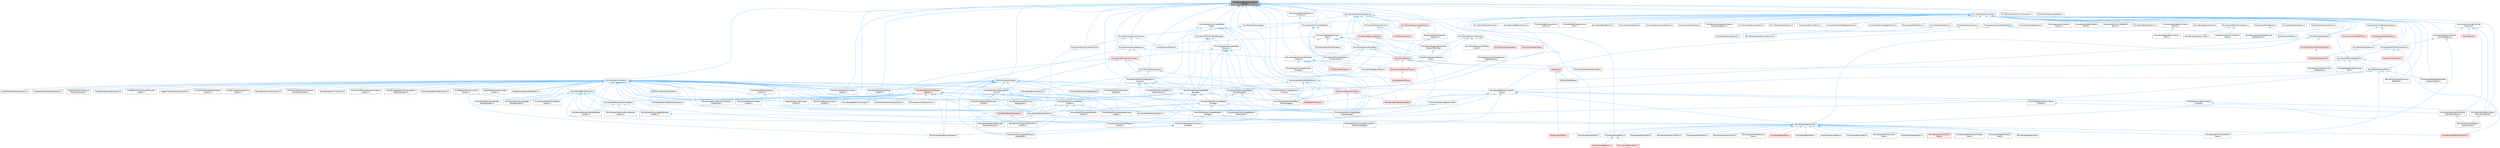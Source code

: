 digraph "MovieSceneSequenceInstanceHandle.h"
{
 // INTERACTIVE_SVG=YES
 // LATEX_PDF_SIZE
  bgcolor="transparent";
  edge [fontname=Helvetica,fontsize=10,labelfontname=Helvetica,labelfontsize=10];
  node [fontname=Helvetica,fontsize=10,shape=box,height=0.2,width=0.4];
  Node1 [id="Node000001",label="MovieSceneSequenceInstance\lHandle.h",height=0.2,width=0.4,color="gray40", fillcolor="grey60", style="filled", fontcolor="black",tooltip=" "];
  Node1 -> Node2 [id="edge1_Node000001_Node000002",dir="back",color="steelblue1",style="solid",tooltip=" "];
  Node2 [id="Node000002",label="BuiltInComponentTypes.h",height=0.2,width=0.4,color="grey40", fillcolor="white", style="filled",URL="$dc/d94/BuiltInComponentTypes_8h.html",tooltip=" "];
  Node2 -> Node3 [id="edge2_Node000002_Node000003",dir="back",color="steelblue1",style="solid",tooltip=" "];
  Node3 [id="Node000003",label="MovieSceneBlenderSystemHelper.h",height=0.2,width=0.4,color="grey40", fillcolor="white", style="filled",URL="$d5/d47/MovieSceneBlenderSystemHelper_8h.html",tooltip=" "];
  Node3 -> Node4 [id="edge3_Node000003_Node000004",dir="back",color="steelblue1",style="solid",tooltip=" "];
  Node4 [id="Node000004",label="MovieScenePiecewiseBoolBlender\lSystem.h",height=0.2,width=0.4,color="grey40", fillcolor="white", style="filled",URL="$d7/d27/MovieScenePiecewiseBoolBlenderSystem_8h.html",tooltip=" "];
  Node4 -> Node5 [id="edge4_Node000004_Node000005",dir="back",color="steelblue1",style="solid",tooltip=" "];
  Node5 [id="Node000005",label="MovieScenePropertyTrack.h",height=0.2,width=0.4,color="grey40", fillcolor="white", style="filled",URL="$da/d0c/MovieScenePropertyTrack_8h.html",tooltip=" "];
  Node5 -> Node6 [id="edge5_Node000005_Node000006",dir="back",color="steelblue1",style="solid",tooltip=" "];
  Node6 [id="Node000006",label="MovieScene3DTransformTrack.h",height=0.2,width=0.4,color="red", fillcolor="#FFF0F0", style="filled",URL="$d9/d06/MovieScene3DTransformTrack_8h.html",tooltip=" "];
  Node5 -> Node8 [id="edge6_Node000005_Node000008",dir="back",color="steelblue1",style="solid",tooltip=" "];
  Node8 [id="Node000008",label="MovieSceneActorReference\lTrack.h",height=0.2,width=0.4,color="grey40", fillcolor="white", style="filled",URL="$d9/d9b/MovieSceneActorReferenceTrack_8h.html",tooltip=" "];
  Node5 -> Node9 [id="edge7_Node000005_Node000009",dir="back",color="steelblue1",style="solid",tooltip=" "];
  Node9 [id="Node000009",label="MovieSceneBoolTrack.h",height=0.2,width=0.4,color="red", fillcolor="#FFF0F0", style="filled",URL="$d7/ddf/MovieSceneBoolTrack_8h.html",tooltip=" "];
  Node5 -> Node12 [id="edge8_Node000005_Node000012",dir="back",color="steelblue1",style="solid",tooltip=" "];
  Node12 [id="Node000012",label="MovieSceneByteTrack.h",height=0.2,width=0.4,color="grey40", fillcolor="white", style="filled",URL="$dc/d79/MovieSceneByteTrack_8h.html",tooltip=" "];
  Node5 -> Node13 [id="edge9_Node000005_Node000013",dir="back",color="steelblue1",style="solid",tooltip=" "];
  Node13 [id="Node000013",label="MovieSceneColorTrack.h",height=0.2,width=0.4,color="grey40", fillcolor="white", style="filled",URL="$d8/df9/MovieSceneColorTrack_8h.html",tooltip=" "];
  Node5 -> Node14 [id="edge10_Node000005_Node000014",dir="back",color="steelblue1",style="solid",tooltip=" "];
  Node14 [id="Node000014",label="MovieSceneDoubleTrack.h",height=0.2,width=0.4,color="grey40", fillcolor="white", style="filled",URL="$de/d31/MovieSceneDoubleTrack_8h.html",tooltip=" "];
  Node5 -> Node15 [id="edge11_Node000005_Node000015",dir="back",color="steelblue1",style="solid",tooltip=" "];
  Node15 [id="Node000015",label="MovieSceneEnumTrack.h",height=0.2,width=0.4,color="grey40", fillcolor="white", style="filled",URL="$d6/d95/MovieSceneEnumTrack_8h.html",tooltip=" "];
  Node5 -> Node16 [id="edge12_Node000005_Node000016",dir="back",color="steelblue1",style="solid",tooltip=" "];
  Node16 [id="Node000016",label="MovieSceneEulerTransform\lTrack.h",height=0.2,width=0.4,color="grey40", fillcolor="white", style="filled",URL="$d7/d3a/MovieSceneEulerTransformTrack_8h.html",tooltip=" "];
  Node5 -> Node17 [id="edge13_Node000005_Node000017",dir="back",color="steelblue1",style="solid",tooltip=" "];
  Node17 [id="Node000017",label="MovieSceneFloatTrack.h",height=0.2,width=0.4,color="grey40", fillcolor="white", style="filled",URL="$dc/d88/MovieSceneFloatTrack_8h.html",tooltip=" "];
  Node17 -> Node18 [id="edge14_Node000017_Node000018",dir="back",color="steelblue1",style="solid",tooltip=" "];
  Node18 [id="Node000018",label="MovieSceneFadeTrack.h",height=0.2,width=0.4,color="red", fillcolor="#FFF0F0", style="filled",URL="$d3/dd6/MovieSceneFadeTrack_8h.html",tooltip=" "];
  Node17 -> Node20 [id="edge15_Node000017_Node000020",dir="back",color="steelblue1",style="solid",tooltip=" "];
  Node20 [id="Node000020",label="MovieSceneSlomoTrack.h",height=0.2,width=0.4,color="red", fillcolor="#FFF0F0", style="filled",URL="$d3/d88/MovieSceneSlomoTrack_8h.html",tooltip=" "];
  Node5 -> Node21 [id="edge16_Node000005_Node000021",dir="back",color="steelblue1",style="solid",tooltip=" "];
  Node21 [id="Node000021",label="MovieSceneIntegerTrack.h",height=0.2,width=0.4,color="grey40", fillcolor="white", style="filled",URL="$d9/d1a/MovieSceneIntegerTrack_8h.html",tooltip=" "];
  Node5 -> Node22 [id="edge17_Node000005_Node000022",dir="back",color="steelblue1",style="solid",tooltip=" "];
  Node22 [id="Node000022",label="MovieSceneLevelVisibility\lTrack.h",height=0.2,width=0.4,color="red", fillcolor="#FFF0F0", style="filled",URL="$d8/dae/MovieSceneLevelVisibilityTrack_8h.html",tooltip=" "];
  Node5 -> Node23 [id="edge18_Node000005_Node000023",dir="back",color="steelblue1",style="solid",tooltip=" "];
  Node23 [id="Node000023",label="MovieSceneMediaPlayerProperty\lTrack.h",height=0.2,width=0.4,color="grey40", fillcolor="white", style="filled",URL="$d4/da1/MovieSceneMediaPlayerPropertyTrack_8h.html",tooltip=" "];
  Node5 -> Node24 [id="edge19_Node000005_Node000024",dir="back",color="steelblue1",style="solid",tooltip=" "];
  Node24 [id="Node000024",label="MovieSceneObjectProperty\lTrack.h",height=0.2,width=0.4,color="grey40", fillcolor="white", style="filled",URL="$dc/da9/MovieSceneObjectPropertyTrack_8h.html",tooltip=" "];
  Node5 -> Node25 [id="edge20_Node000005_Node000025",dir="back",color="steelblue1",style="solid",tooltip=" "];
  Node25 [id="Node000025",label="MovieScenePrimitiveMaterial\lTrack.h",height=0.2,width=0.4,color="grey40", fillcolor="white", style="filled",URL="$dc/dc4/MovieScenePrimitiveMaterialTrack_8h.html",tooltip=" "];
  Node5 -> Node26 [id="edge21_Node000005_Node000026",dir="back",color="steelblue1",style="solid",tooltip=" "];
  Node26 [id="Node000026",label="MovieSceneRotatorTrack.h",height=0.2,width=0.4,color="grey40", fillcolor="white", style="filled",URL="$d3/d8f/MovieSceneRotatorTrack_8h.html",tooltip=" "];
  Node5 -> Node27 [id="edge22_Node000005_Node000027",dir="back",color="steelblue1",style="solid",tooltip=" "];
  Node27 [id="Node000027",label="MovieSceneStringTrack.h",height=0.2,width=0.4,color="grey40", fillcolor="white", style="filled",URL="$dd/d54/MovieSceneStringTrack_8h.html",tooltip=" "];
  Node5 -> Node28 [id="edge23_Node000005_Node000028",dir="back",color="steelblue1",style="solid",tooltip=" "];
  Node28 [id="Node000028",label="MovieSceneTransformTrack.h",height=0.2,width=0.4,color="grey40", fillcolor="white", style="filled",URL="$df/d57/MovieSceneTransformTrack_8h.html",tooltip=" "];
  Node5 -> Node29 [id="edge24_Node000005_Node000029",dir="back",color="steelblue1",style="solid",tooltip=" "];
  Node29 [id="Node000029",label="MovieSceneVectorTrack.h",height=0.2,width=0.4,color="grey40", fillcolor="white", style="filled",URL="$d8/d5e/MovieSceneVectorTrack_8h.html",tooltip=" "];
  Node5 -> Node30 [id="edge25_Node000005_Node000030",dir="back",color="steelblue1",style="solid",tooltip=" "];
  Node30 [id="Node000030",label="MovieSceneVisibilityTrack.h",height=0.2,width=0.4,color="grey40", fillcolor="white", style="filled",URL="$dd/d5e/MovieSceneVisibilityTrack_8h.html",tooltip=" "];
  Node5 -> Node31 [id="edge26_Node000005_Node000031",dir="back",color="steelblue1",style="solid",tooltip=" "];
  Node31 [id="Node000031",label="PropertyTrackEditor.h",height=0.2,width=0.4,color="red", fillcolor="#FFF0F0", style="filled",URL="$da/d9a/PropertyTrackEditor_8h.html",tooltip=" "];
  Node3 -> Node32 [id="edge27_Node000003_Node000032",dir="back",color="steelblue1",style="solid",tooltip=" "];
  Node32 [id="Node000032",label="MovieScenePiecewiseByteBlender\lSystem.h",height=0.2,width=0.4,color="grey40", fillcolor="white", style="filled",URL="$d7/dde/MovieScenePiecewiseByteBlenderSystem_8h.html",tooltip=" "];
  Node3 -> Node33 [id="edge28_Node000003_Node000033",dir="back",color="steelblue1",style="solid",tooltip=" "];
  Node33 [id="Node000033",label="MovieScenePiecewiseEnumBlender\lSystem.h",height=0.2,width=0.4,color="grey40", fillcolor="white", style="filled",URL="$d4/dfe/MovieScenePiecewiseEnumBlenderSystem_8h.html",tooltip=" "];
  Node2 -> Node34 [id="edge29_Node000002_Node000034",dir="back",color="steelblue1",style="solid",tooltip=" "];
  Node34 [id="Node000034",label="MovieSceneCameraCutTrack\lInstance.h",height=0.2,width=0.4,color="grey40", fillcolor="white", style="filled",URL="$d3/d37/MovieSceneCameraCutTrackInstance_8h.html",tooltip=" "];
  Node2 -> Node35 [id="edge30_Node000002_Node000035",dir="back",color="steelblue1",style="solid",tooltip=" "];
  Node35 [id="Node000035",label="MovieSceneCustomPrimitive\lDataSystem.h",height=0.2,width=0.4,color="grey40", fillcolor="white", style="filled",URL="$d1/da0/MovieSceneCustomPrimitiveDataSystem_8h.html",tooltip=" "];
  Node2 -> Node36 [id="edge31_Node000002_Node000036",dir="back",color="steelblue1",style="solid",tooltip=" "];
  Node36 [id="Node000036",label="MovieSceneEntityGrouping\lSystem.h",height=0.2,width=0.4,color="grey40", fillcolor="white", style="filled",URL="$d6/dce/MovieSceneEntityGroupingSystem_8h.html",tooltip=" "];
  Node36 -> Node37 [id="edge32_Node000036_Node000037",dir="back",color="steelblue1",style="solid",tooltip=" "];
  Node37 [id="Node000037",label="MovieSceneMaterialSystem.h",height=0.2,width=0.4,color="grey40", fillcolor="white", style="filled",URL="$d2/d2f/MovieSceneMaterialSystem_8h.html",tooltip=" "];
  Node37 -> Node38 [id="edge33_Node000037_Node000038",dir="back",color="steelblue1",style="solid",tooltip=" "];
  Node38 [id="Node000038",label="MovieSceneComponentMaterial\lSystem.h",height=0.2,width=0.4,color="grey40", fillcolor="white", style="filled",URL="$d7/d7c/MovieSceneComponentMaterialSystem_8h.html",tooltip=" "];
  Node37 -> Node39 [id="edge34_Node000037_Node000039",dir="back",color="steelblue1",style="solid",tooltip=" "];
  Node39 [id="Node000039",label="MovieSceneMaterialParameter\lCollectionSystem.h",height=0.2,width=0.4,color="grey40", fillcolor="white", style="filled",URL="$d4/d18/MovieSceneMaterialParameterCollectionSystem_8h.html",tooltip=" "];
  Node2 -> Node40 [id="edge35_Node000002_Node000040",dir="back",color="steelblue1",style="solid",tooltip=" "];
  Node40 [id="Node000040",label="MovieSceneEvaluationHook\lSystem.h",height=0.2,width=0.4,color="grey40", fillcolor="white", style="filled",URL="$d1/d8b/MovieSceneEvaluationHookSystem_8h.html",tooltip=" "];
  Node2 -> Node41 [id="edge36_Node000002_Node000041",dir="back",color="steelblue1",style="solid",tooltip=" "];
  Node41 [id="Node000041",label="MovieSceneInterrogatedProperty\lInstantiator.h",height=0.2,width=0.4,color="grey40", fillcolor="white", style="filled",URL="$df/d43/MovieSceneInterrogatedPropertyInstantiator_8h.html",tooltip=" "];
  Node2 -> Node39 [id="edge37_Node000002_Node000039",dir="back",color="steelblue1",style="solid",tooltip=" "];
  Node2 -> Node37 [id="edge38_Node000002_Node000037",dir="back",color="steelblue1",style="solid",tooltip=" "];
  Node2 -> Node42 [id="edge39_Node000002_Node000042",dir="back",color="steelblue1",style="solid",tooltip=" "];
  Node42 [id="Node000042",label="MovieSceneOverlappingEntity\lTracker.h",height=0.2,width=0.4,color="grey40", fillcolor="white", style="filled",URL="$db/d41/MovieSceneOverlappingEntityTracker_8h.html",tooltip=" "];
  Node42 -> Node43 [id="edge40_Node000042_Node000043",dir="back",color="steelblue1",style="solid",tooltip=" "];
  Node43 [id="Node000043",label="MovieSceneComponentAttachment\lSystem.h",height=0.2,width=0.4,color="grey40", fillcolor="white", style="filled",URL="$d9/db3/MovieSceneComponentAttachmentSystem_8h.html",tooltip=" "];
  Node42 -> Node44 [id="edge41_Node000042_Node000044",dir="back",color="steelblue1",style="solid",tooltip=" "];
  Node44 [id="Node000044",label="MovieSceneComponentMobility\lSystem.h",height=0.2,width=0.4,color="grey40", fillcolor="white", style="filled",URL="$d7/dca/MovieSceneComponentMobilitySystem_8h.html",tooltip=" "];
  Node42 -> Node45 [id="edge42_Node000042_Node000045",dir="back",color="steelblue1",style="solid",tooltip=" "];
  Node45 [id="Node000045",label="MovieSceneComponentTransform\lSystem.h",height=0.2,width=0.4,color="grey40", fillcolor="white", style="filled",URL="$d1/d3e/MovieSceneComponentTransformSystem_8h.html",tooltip=" "];
  Node42 -> Node35 [id="edge43_Node000042_Node000035",dir="back",color="steelblue1",style="solid",tooltip=" "];
  Node42 -> Node41 [id="edge44_Node000042_Node000041",dir="back",color="steelblue1",style="solid",tooltip=" "];
  Node42 -> Node46 [id="edge45_Node000042_Node000046",dir="back",color="steelblue1",style="solid",tooltip=" "];
  Node46 [id="Node000046",label="MovieSceneMaterialParameter\lSystem.h",height=0.2,width=0.4,color="grey40", fillcolor="white", style="filled",URL="$d9/d38/MovieSceneMaterialParameterSystem_8h.html",tooltip=" "];
  Node2 -> Node47 [id="edge46_Node000002_Node000047",dir="back",color="steelblue1",style="solid",tooltip=" "];
  Node47 [id="Node000047",label="MovieScenePreAnimatedObject\lStorage.h",height=0.2,width=0.4,color="grey40", fillcolor="white", style="filled",URL="$d1/dc5/MovieScenePreAnimatedObjectStorage_8h.html",tooltip=" "];
  Node47 -> Node44 [id="edge47_Node000047_Node000044",dir="back",color="steelblue1",style="solid",tooltip=" "];
  Node47 -> Node37 [id="edge48_Node000047_Node000037",dir="back",color="steelblue1",style="solid",tooltip=" "];
  Node47 -> Node48 [id="edge49_Node000047_Node000048",dir="back",color="steelblue1",style="solid",tooltip=" "];
  Node48 [id="Node000048",label="MovieScenePreAnimatedMaterial\lParameters.h",height=0.2,width=0.4,color="grey40", fillcolor="white", style="filled",URL="$d9/dac/MovieScenePreAnimatedMaterialParameters_8h.html",tooltip=" "];
  Node47 -> Node49 [id="edge50_Node000047_Node000049",dir="back",color="steelblue1",style="solid",tooltip=" "];
  Node49 [id="Node000049",label="MovieScenePreAnimatedObject\lTokenStorage.h",height=0.2,width=0.4,color="grey40", fillcolor="white", style="filled",URL="$dc/d07/MovieScenePreAnimatedObjectTokenStorage_8h.html",tooltip=" "];
  Node47 -> Node50 [id="edge51_Node000047_Node000050",dir="back",color="steelblue1",style="solid",tooltip=" "];
  Node50 [id="Node000050",label="MovieScenePreAnimatedProperty\lStorage.h",height=0.2,width=0.4,color="grey40", fillcolor="white", style="filled",URL="$de/d55/MovieScenePreAnimatedPropertyStorage_8h.html",tooltip=" "];
  Node50 -> Node51 [id="edge52_Node000050_Node000051",dir="back",color="steelblue1",style="solid",tooltip=" "];
  Node51 [id="Node000051",label="MovieScenePreAnimatedComponent\lTransformStorage.h",height=0.2,width=0.4,color="grey40", fillcolor="white", style="filled",URL="$d9/d84/MovieScenePreAnimatedComponentTransformStorage_8h.html",tooltip=" "];
  Node50 -> Node52 [id="edge53_Node000050_Node000052",dir="back",color="steelblue1",style="solid",tooltip=" "];
  Node52 [id="Node000052",label="MovieScenePropertyComponent\lHandler.h",height=0.2,width=0.4,color="grey40", fillcolor="white", style="filled",URL="$d1/d1c/MovieScenePropertyComponentHandler_8h.html",tooltip=" "];
  Node52 -> Node41 [id="edge54_Node000052_Node000041",dir="back",color="steelblue1",style="solid",tooltip=" "];
  Node52 -> Node53 [id="edge55_Node000052_Node000053",dir="back",color="steelblue1",style="solid",tooltip=" "];
  Node53 [id="Node000053",label="MovieScenePropertyInstantiator.h",height=0.2,width=0.4,color="grey40", fillcolor="white", style="filled",URL="$d2/ddc/MovieScenePropertyInstantiator_8h.html",tooltip=" "];
  Node2 -> Node50 [id="edge56_Node000002_Node000050",dir="back",color="steelblue1",style="solid",tooltip=" "];
  Node2 -> Node54 [id="edge57_Node000002_Node000054",dir="back",color="steelblue1",style="solid",tooltip=" "];
  Node54 [id="Node000054",label="MovieScenePreAnimatedState\lStorage.h",height=0.2,width=0.4,color="grey40", fillcolor="white", style="filled",URL="$db/d56/MovieScenePreAnimatedStateStorage_8h.html",tooltip=" "];
  Node54 -> Node38 [id="edge58_Node000054_Node000038",dir="back",color="steelblue1",style="solid",tooltip=" "];
  Node54 -> Node35 [id="edge59_Node000054_Node000035",dir="back",color="steelblue1",style="solid",tooltip=" "];
  Node54 -> Node39 [id="edge60_Node000054_Node000039",dir="back",color="steelblue1",style="solid",tooltip=" "];
  Node54 -> Node46 [id="edge61_Node000054_Node000046",dir="back",color="steelblue1",style="solid",tooltip=" "];
  Node54 -> Node48 [id="edge62_Node000054_Node000048",dir="back",color="steelblue1",style="solid",tooltip=" "];
  Node54 -> Node47 [id="edge63_Node000054_Node000047",dir="back",color="steelblue1",style="solid",tooltip=" "];
  Node54 -> Node55 [id="edge64_Node000054_Node000055",dir="back",color="steelblue1",style="solid",tooltip=" "];
  Node55 [id="Node000055",label="MovieScenePreAnimatedRoot\lTokenStorage.h",height=0.2,width=0.4,color="grey40", fillcolor="white", style="filled",URL="$d1/db6/MovieScenePreAnimatedRootTokenStorage_8h.html",tooltip=" "];
  Node54 -> Node56 [id="edge65_Node000054_Node000056",dir="back",color="steelblue1",style="solid",tooltip=" "];
  Node56 [id="Node000056",label="MovieScenePreAnimatedState\lSystem.h",height=0.2,width=0.4,color="grey40", fillcolor="white", style="filled",URL="$df/d2d/MovieScenePreAnimatedStateSystem_8h.html",tooltip=" "];
  Node56 -> Node43 [id="edge66_Node000056_Node000043",dir="back",color="steelblue1",style="solid",tooltip=" "];
  Node56 -> Node44 [id="edge67_Node000056_Node000044",dir="back",color="steelblue1",style="solid",tooltip=" "];
  Node56 -> Node45 [id="edge68_Node000056_Node000045",dir="back",color="steelblue1",style="solid",tooltip=" "];
  Node56 -> Node37 [id="edge69_Node000056_Node000037",dir="back",color="steelblue1",style="solid",tooltip=" "];
  Node56 -> Node57 [id="edge70_Node000056_Node000057",dir="back",color="steelblue1",style="solid",tooltip=" "];
  Node57 [id="Node000057",label="MovieScenePropertySystem.h",height=0.2,width=0.4,color="red", fillcolor="#FFF0F0", style="filled",URL="$dd/d75/MovieScenePropertySystem_8h.html",tooltip=" "];
  Node57 -> Node45 [id="edge71_Node000057_Node000045",dir="back",color="steelblue1",style="solid",tooltip=" "];
  Node54 -> Node52 [id="edge72_Node000054_Node000052",dir="back",color="steelblue1",style="solid",tooltip=" "];
  Node2 -> Node53 [id="edge73_Node000002_Node000053",dir="back",color="steelblue1",style="solid",tooltip=" "];
  Node2 -> Node5 [id="edge74_Node000002_Node000005",dir="back",color="steelblue1",style="solid",tooltip=" "];
  Node2 -> Node71 [id="edge75_Node000002_Node000071",dir="back",color="steelblue1",style="solid",tooltip=" "];
  Node71 [id="Node000071",label="MovieSceneTracksComponent\lTypes.h",height=0.2,width=0.4,color="grey40", fillcolor="white", style="filled",URL="$d5/d6a/MovieSceneTracksComponentTypes_8h.html",tooltip=" "];
  Node71 -> Node43 [id="edge76_Node000071_Node000043",dir="back",color="steelblue1",style="solid",tooltip=" "];
  Node71 -> Node45 [id="edge77_Node000071_Node000045",dir="back",color="steelblue1",style="solid",tooltip=" "];
  Node71 -> Node72 [id="edge78_Node000071_Node000072",dir="back",color="steelblue1",style="solid",tooltip=" "];
  Node72 [id="Node000072",label="MovieSceneDoublePerlinNoise\lChannel.h",height=0.2,width=0.4,color="grey40", fillcolor="white", style="filled",URL="$d9/d50/MovieSceneDoublePerlinNoiseChannel_8h.html",tooltip=" "];
  Node72 -> Node73 [id="edge79_Node000072_Node000073",dir="back",color="steelblue1",style="solid",tooltip=" "];
  Node73 [id="Node000073",label="MovieSceneDoublePerlinNoise\lChannelContainer.h",height=0.2,width=0.4,color="grey40", fillcolor="white", style="filled",URL="$de/dae/MovieSceneDoublePerlinNoiseChannelContainer_8h.html",tooltip=" "];
  Node73 -> Node74 [id="edge80_Node000073_Node000074",dir="back",color="steelblue1",style="solid",tooltip=" "];
  Node74 [id="Node000074",label="PerlinNoiseChannelDetails\lCustomization.h",height=0.2,width=0.4,color="grey40", fillcolor="white", style="filled",URL="$d6/df3/PerlinNoiseChannelDetailsCustomization_8h.html",tooltip=" "];
  Node71 -> Node75 [id="edge81_Node000071_Node000075",dir="back",color="steelblue1",style="solid",tooltip=" "];
  Node75 [id="Node000075",label="MovieSceneFloatPerlinNoise\lChannel.h",height=0.2,width=0.4,color="grey40", fillcolor="white", style="filled",URL="$d2/d9d/MovieSceneFloatPerlinNoiseChannel_8h.html",tooltip=" "];
  Node75 -> Node76 [id="edge82_Node000075_Node000076",dir="back",color="steelblue1",style="solid",tooltip=" "];
  Node76 [id="Node000076",label="MovieSceneFloatPerlinNoise\lChannelContainer.h",height=0.2,width=0.4,color="grey40", fillcolor="white", style="filled",URL="$d6/dcb/MovieSceneFloatPerlinNoiseChannelContainer_8h.html",tooltip=" "];
  Node76 -> Node74 [id="edge83_Node000076_Node000074",dir="back",color="steelblue1",style="solid",tooltip=" "];
  Node71 -> Node77 [id="edge84_Node000071_Node000077",dir="back",color="steelblue1",style="solid",tooltip=" "];
  Node77 [id="Node000077",label="MovieSceneInterrogationLinker.h",height=0.2,width=0.4,color="grey40", fillcolor="white", style="filled",URL="$d9/d6a/MovieSceneInterrogationLinker_8h.html",tooltip=" "];
  Node77 -> Node78 [id="edge85_Node000077_Node000078",dir="back",color="steelblue1",style="solid",tooltip=" "];
  Node78 [id="Node000078",label="MovieScenePredictionSystem.h",height=0.2,width=0.4,color="grey40", fillcolor="white", style="filled",URL="$dc/d7f/MovieScenePredictionSystem_8h.html",tooltip=" "];
  Node77 -> Node52 [id="edge86_Node000077_Node000052",dir="back",color="steelblue1",style="solid",tooltip=" "];
  Node71 -> Node37 [id="edge87_Node000071_Node000037",dir="back",color="steelblue1",style="solid",tooltip=" "];
  Node71 -> Node51 [id="edge88_Node000071_Node000051",dir="back",color="steelblue1",style="solid",tooltip=" "];
  Node71 -> Node5 [id="edge89_Node000071_Node000005",dir="back",color="steelblue1",style="solid",tooltip=" "];
  Node2 -> Node79 [id="edge90_Node000002_Node000079",dir="back",color="steelblue1",style="solid",tooltip=" "];
  Node79 [id="Node000079",label="WeightAndEasingEvaluator\lSystem.h",height=0.2,width=0.4,color="grey40", fillcolor="white", style="filled",URL="$d0/d06/WeightAndEasingEvaluatorSystem_8h.html",tooltip=" "];
  Node1 -> Node80 [id="edge91_Node000001_Node000080",dir="back",color="steelblue1",style="solid",tooltip=" "];
  Node80 [id="Node000080",label="IMovieSceneEntityProvider.h",height=0.2,width=0.4,color="grey40", fillcolor="white", style="filled",URL="$dc/de1/IMovieSceneEntityProvider_8h.html",tooltip=" "];
  Node80 -> Node81 [id="edge92_Node000080_Node000081",dir="back",color="steelblue1",style="solid",tooltip=" "];
  Node81 [id="Node000081",label="IMovieSceneEntityDecorator.h",height=0.2,width=0.4,color="grey40", fillcolor="white", style="filled",URL="$da/d36/IMovieSceneEntityDecorator_8h.html",tooltip=" "];
  Node80 -> Node82 [id="edge93_Node000080_Node000082",dir="back",color="steelblue1",style="solid",tooltip=" "];
  Node82 [id="Node000082",label="MovieScene3DAttachSection.h",height=0.2,width=0.4,color="grey40", fillcolor="white", style="filled",URL="$d4/db3/MovieScene3DAttachSection_8h.html",tooltip=" "];
  Node80 -> Node83 [id="edge94_Node000080_Node000083",dir="back",color="steelblue1",style="solid",tooltip=" "];
  Node83 [id="Node000083",label="MovieScene3DTransformSection.h",height=0.2,width=0.4,color="grey40", fillcolor="white", style="filled",URL="$de/dab/MovieScene3DTransformSection_8h.html",tooltip=" "];
  Node83 -> Node84 [id="edge95_Node000083_Node000084",dir="back",color="steelblue1",style="solid",tooltip=" "];
  Node84 [id="Node000084",label="ISequencerTrackEditor.h",height=0.2,width=0.4,color="red", fillcolor="#FFF0F0", style="filled",URL="$df/dca/ISequencerTrackEditor_8h.html",tooltip=" "];
  Node83 -> Node6 [id="edge96_Node000083_Node000006",dir="back",color="steelblue1",style="solid",tooltip=" "];
  Node83 -> Node112 [id="edge97_Node000083_Node000112",dir="back",color="steelblue1",style="solid",tooltip=" "];
  Node112 [id="Node000112",label="MovieSceneParameterSection.h",height=0.2,width=0.4,color="grey40", fillcolor="white", style="filled",URL="$de/d65/MovieSceneParameterSection_8h.html",tooltip=" "];
  Node112 -> Node113 [id="edge98_Node000112_Node000113",dir="back",color="steelblue1",style="solid",tooltip=" "];
  Node113 [id="Node000113",label="MovieSceneCustomPrimitive\lDataSection.h",height=0.2,width=0.4,color="grey40", fillcolor="white", style="filled",URL="$d2/d78/MovieSceneCustomPrimitiveDataSection_8h.html",tooltip=" "];
  Node112 -> Node114 [id="edge99_Node000112_Node000114",dir="back",color="steelblue1",style="solid",tooltip=" "];
  Node114 [id="Node000114",label="MovieSceneCustomPrimitive\lDataTrack.h",height=0.2,width=0.4,color="grey40", fillcolor="white", style="filled",URL="$db/d39/MovieSceneCustomPrimitiveDataTrack_8h.html",tooltip=" "];
  Node112 -> Node115 [id="edge100_Node000112_Node000115",dir="back",color="steelblue1",style="solid",tooltip=" "];
  Node115 [id="Node000115",label="MovieSceneMaterialTrack.h",height=0.2,width=0.4,color="grey40", fillcolor="white", style="filled",URL="$d8/d92/MovieSceneMaterialTrack_8h.html",tooltip=" "];
  Node115 -> Node38 [id="edge101_Node000115_Node000038",dir="back",color="steelblue1",style="solid",tooltip=" "];
  Node115 -> Node114 [id="edge102_Node000115_Node000114",dir="back",color="steelblue1",style="solid",tooltip=" "];
  Node115 -> Node116 [id="edge103_Node000115_Node000116",dir="back",color="steelblue1",style="solid",tooltip=" "];
  Node116 [id="Node000116",label="MovieSceneMaterialParameter\lCollectionTrack.h",height=0.2,width=0.4,color="grey40", fillcolor="white", style="filled",URL="$d7/dc8/MovieSceneMaterialParameterCollectionTrack_8h.html",tooltip=" "];
  Node115 -> Node25 [id="edge104_Node000115_Node000025",dir="back",color="steelblue1",style="solid",tooltip=" "];
  Node115 -> Node71 [id="edge105_Node000115_Node000071",dir="back",color="steelblue1",style="solid",tooltip=" "];
  Node112 -> Node117 [id="edge106_Node000112_Node000117",dir="back",color="steelblue1",style="solid",tooltip=" "];
  Node117 [id="Node000117",label="MovieSceneParameterTemplate.h",height=0.2,width=0.4,color="grey40", fillcolor="white", style="filled",URL="$d9/df3/MovieSceneParameterTemplate_8h.html",tooltip=" "];
  Node112 -> Node118 [id="edge107_Node000112_Node000118",dir="back",color="steelblue1",style="solid",tooltip=" "];
  Node118 [id="Node000118",label="MovieSceneParticleParameter\lTrack.h",height=0.2,width=0.4,color="grey40", fillcolor="white", style="filled",URL="$d2/d09/MovieSceneParticleParameterTrack_8h.html",tooltip=" "];
  Node80 -> Node119 [id="edge108_Node000080_Node000119",dir="back",color="steelblue1",style="solid",tooltip=" "];
  Node119 [id="Node000119",label="MovieSceneAudioSection.h",height=0.2,width=0.4,color="grey40", fillcolor="white", style="filled",URL="$da/d5f/MovieSceneAudioSection_8h.html",tooltip=" "];
  Node119 -> Node120 [id="edge109_Node000119_Node000120",dir="back",color="steelblue1",style="solid",tooltip=" "];
  Node120 [id="Node000120",label="MovieSceneTranslator.h",height=0.2,width=0.4,color="red", fillcolor="#FFF0F0", style="filled",URL="$d2/d49/MovieSceneTranslator_8h.html",tooltip=" "];
  Node80 -> Node127 [id="edge110_Node000080_Node000127",dir="back",color="steelblue1",style="solid",tooltip=" "];
  Node127 [id="Node000127",label="MovieSceneBindingLifetime\lSection.h",height=0.2,width=0.4,color="grey40", fillcolor="white", style="filled",URL="$da/d3d/MovieSceneBindingLifetimeSection_8h.html",tooltip=" "];
  Node80 -> Node128 [id="edge111_Node000080_Node000128",dir="back",color="steelblue1",style="solid",tooltip=" "];
  Node128 [id="Node000128",label="MovieSceneBindingLifetime\lTrack.h",height=0.2,width=0.4,color="grey40", fillcolor="white", style="filled",URL="$d8/d77/MovieSceneBindingLifetimeTrack_8h.html",tooltip=" "];
  Node80 -> Node129 [id="edge112_Node000080_Node000129",dir="back",color="steelblue1",style="solid",tooltip=" "];
  Node129 [id="Node000129",label="MovieSceneByteSection.h",height=0.2,width=0.4,color="grey40", fillcolor="white", style="filled",URL="$da/dd4/MovieSceneByteSection_8h.html",tooltip=" "];
  Node80 -> Node130 [id="edge113_Node000080_Node000130",dir="back",color="steelblue1",style="solid",tooltip=" "];
  Node130 [id="Node000130",label="MovieSceneCVarSection.h",height=0.2,width=0.4,color="grey40", fillcolor="white", style="filled",URL="$da/de6/MovieSceneCVarSection_8h.html",tooltip=" "];
  Node80 -> Node131 [id="edge114_Node000080_Node000131",dir="back",color="steelblue1",style="solid",tooltip=" "];
  Node131 [id="Node000131",label="MovieSceneCameraCutSection.h",height=0.2,width=0.4,color="grey40", fillcolor="white", style="filled",URL="$d8/d5f/MovieSceneCameraCutSection_8h.html",tooltip=" "];
  Node80 -> Node132 [id="edge115_Node000080_Node000132",dir="back",color="steelblue1",style="solid",tooltip=" "];
  Node132 [id="Node000132",label="MovieSceneCameraShakeSection.h",height=0.2,width=0.4,color="grey40", fillcolor="white", style="filled",URL="$df/d10/MovieSceneCameraShakeSection_8h.html",tooltip=" "];
  Node132 -> Node133 [id="edge116_Node000132_Node000133",dir="back",color="steelblue1",style="solid",tooltip=" "];
  Node133 [id="Node000133",label="MovieSceneCameraShakeSource\lShakeSection.h",height=0.2,width=0.4,color="grey40", fillcolor="white", style="filled",URL="$d1/d24/MovieSceneCameraShakeSourceShakeSection_8h.html",tooltip=" "];
  Node132 -> Node71 [id="edge117_Node000132_Node000071",dir="back",color="steelblue1",style="solid",tooltip=" "];
  Node80 -> Node133 [id="edge118_Node000080_Node000133",dir="back",color="steelblue1",style="solid",tooltip=" "];
  Node80 -> Node134 [id="edge119_Node000080_Node000134",dir="back",color="steelblue1",style="solid",tooltip=" "];
  Node134 [id="Node000134",label="MovieSceneCameraShakeSource\lTriggerSection.h",height=0.2,width=0.4,color="grey40", fillcolor="white", style="filled",URL="$d3/d5f/MovieSceneCameraShakeSourceTriggerSection_8h.html",tooltip=" "];
  Node134 -> Node135 [id="edge120_Node000134_Node000135",dir="back",color="steelblue1",style="solid",tooltip=" "];
  Node135 [id="Node000135",label="MovieSceneCameraShakeSystem.h",height=0.2,width=0.4,color="grey40", fillcolor="white", style="filled",URL="$d2/dcc/MovieSceneCameraShakeSystem_8h.html",tooltip=" "];
  Node80 -> Node136 [id="edge121_Node000080_Node000136",dir="back",color="steelblue1",style="solid",tooltip=" "];
  Node136 [id="Node000136",label="MovieSceneChannelOverride\lContainer.h",height=0.2,width=0.4,color="grey40", fillcolor="white", style="filled",URL="$d1/dd2/MovieSceneChannelOverrideContainer_8h.html",tooltip=" "];
  Node136 -> Node137 [id="edge122_Node000136_Node000137",dir="back",color="steelblue1",style="solid",tooltip=" "];
  Node137 [id="Node000137",label="ChannelModel.h",height=0.2,width=0.4,color="red", fillcolor="#FFF0F0", style="filled",URL="$de/d30/ChannelModel_8h.html",tooltip=" "];
  Node136 -> Node73 [id="edge123_Node000136_Node000073",dir="back",color="steelblue1",style="solid",tooltip=" "];
  Node136 -> Node76 [id="edge124_Node000136_Node000076",dir="back",color="steelblue1",style="solid",tooltip=" "];
  Node136 -> Node139 [id="edge125_Node000136_Node000139",dir="back",color="steelblue1",style="solid",tooltip=" "];
  Node139 [id="Node000139",label="MovieSceneSectionChannel\lOverrideRegistry.h",height=0.2,width=0.4,color="grey40", fillcolor="white", style="filled",URL="$d0/d33/MovieSceneSectionChannelOverrideRegistry_8h.html",tooltip=" "];
  Node139 -> Node83 [id="edge126_Node000139_Node000083",dir="back",color="steelblue1",style="solid",tooltip=" "];
  Node139 -> Node5 [id="edge127_Node000139_Node000005",dir="back",color="steelblue1",style="solid",tooltip=" "];
  Node80 -> Node140 [id="edge128_Node000080_Node000140",dir="back",color="steelblue1",style="solid",tooltip=" "];
  Node140 [id="Node000140",label="MovieSceneColorSection.h",height=0.2,width=0.4,color="grey40", fillcolor="white", style="filled",URL="$dd/dd4/MovieSceneColorSection_8h.html",tooltip=" "];
  Node80 -> Node141 [id="edge129_Node000080_Node000141",dir="back",color="steelblue1",style="solid",tooltip=" "];
  Node141 [id="Node000141",label="MovieSceneComponentMaterial\lParameterSection.h",height=0.2,width=0.4,color="grey40", fillcolor="white", style="filled",URL="$dd/d3d/MovieSceneComponentMaterialParameterSection_8h.html",tooltip=" "];
  Node80 -> Node114 [id="edge130_Node000080_Node000114",dir="back",color="steelblue1",style="solid",tooltip=" "];
  Node80 -> Node142 [id="edge131_Node000080_Node000142",dir="back",color="steelblue1",style="solid",tooltip=" "];
  Node142 [id="Node000142",label="MovieSceneDataLayerSection.h",height=0.2,width=0.4,color="grey40", fillcolor="white", style="filled",URL="$d9/d30/MovieSceneDataLayerSection_8h.html",tooltip=" "];
  Node80 -> Node143 [id="edge132_Node000080_Node000143",dir="back",color="steelblue1",style="solid",tooltip=" "];
  Node143 [id="Node000143",label="MovieSceneDoubleSection.h",height=0.2,width=0.4,color="grey40", fillcolor="white", style="filled",URL="$d3/df4/MovieSceneDoubleSection_8h.html",tooltip=" "];
  Node80 -> Node14 [id="edge133_Node000080_Node000014",dir="back",color="steelblue1",style="solid",tooltip=" "];
  Node80 -> Node144 [id="edge134_Node000080_Node000144",dir="back",color="steelblue1",style="solid",tooltip=" "];
  Node144 [id="Node000144",label="MovieSceneEntityLedger.h",height=0.2,width=0.4,color="grey40", fillcolor="white", style="filled",URL="$d6/d4e/MovieSceneEntityLedger_8h.html",tooltip=" "];
  Node144 -> Node145 [id="edge135_Node000144_Node000145",dir="back",color="steelblue1",style="solid",tooltip=" "];
  Node145 [id="Node000145",label="MovieSceneSequenceInstance.h",height=0.2,width=0.4,color="grey40", fillcolor="white", style="filled",URL="$d1/d07/MovieSceneSequenceInstance_8h.html",tooltip=" "];
  Node145 -> Node146 [id="edge136_Node000145_Node000146",dir="back",color="steelblue1",style="solid",tooltip=" "];
  Node146 [id="Node000146",label="LevelSequenceDirector.h",height=0.2,width=0.4,color="grey40", fillcolor="white", style="filled",URL="$d8/d00/LevelSequenceDirector_8h.html",tooltip=" "];
  Node145 -> Node147 [id="edge137_Node000145_Node000147",dir="back",color="steelblue1",style="solid",tooltip=" "];
  Node147 [id="Node000147",label="MovieSceneEntitySystemLinker.h",height=0.2,width=0.4,color="red", fillcolor="#FFF0F0", style="filled",URL="$d9/d16/MovieSceneEntitySystemLinker_8h.html",tooltip=" "];
  Node147 -> Node3 [id="edge138_Node000147_Node000003",dir="back",color="steelblue1",style="solid",tooltip=" "];
  Node147 -> Node42 [id="edge139_Node000147_Node000042",dir="back",color="steelblue1",style="solid",tooltip=" "];
  Node147 -> Node54 [id="edge140_Node000147_Node000054",dir="back",color="steelblue1",style="solid",tooltip=" "];
  Node147 -> Node149 [id="edge141_Node000147_Node000149",dir="back",color="steelblue1",style="solid",tooltip=" "];
  Node149 [id="Node000149",label="MovieSceneTrackInstance.h",height=0.2,width=0.4,color="grey40", fillcolor="white", style="filled",URL="$d4/d28/MovieSceneTrackInstance_8h.html",tooltip=" "];
  Node149 -> Node34 [id="edge142_Node000149_Node000034",dir="back",color="steelblue1",style="solid",tooltip=" "];
  Node149 -> Node150 [id="edge143_Node000149_Node000150",dir="back",color="steelblue1",style="solid",tooltip=" "];
  Node150 [id="Node000150",label="MovieScenePreAnimatedCapture\lSource.h",height=0.2,width=0.4,color="grey40", fillcolor="white", style="filled",URL="$d8/dd1/MovieScenePreAnimatedCaptureSource_8h.html",tooltip=" "];
  Node150 -> Node151 [id="edge144_Node000150_Node000151",dir="back",color="steelblue1",style="solid",tooltip=" "];
  Node151 [id="Node000151",label="BlendableTokenStack.h",height=0.2,width=0.4,color="red", fillcolor="#FFF0F0", style="filled",URL="$de/d3e/BlendableTokenStack_8h.html",tooltip=" "];
  Node149 -> Node167 [id="edge145_Node000149_Node000167",dir="back",color="steelblue1",style="solid",tooltip=" "];
  Node167 [id="Node000167",label="MovieScenePreAnimatedCapture\lSources.h",height=0.2,width=0.4,color="grey40", fillcolor="white", style="filled",URL="$de/d2c/MovieScenePreAnimatedCaptureSources_8h.html",tooltip=" "];
  Node167 -> Node150 [id="edge146_Node000167_Node000150",dir="back",color="steelblue1",style="solid",tooltip=" "];
  Node167 -> Node168 [id="edge147_Node000167_Node000168",dir="back",color="steelblue1",style="solid",tooltip=" "];
  Node168 [id="Node000168",label="MovieScenePreAnimatedEntity\lCaptureSource.h",height=0.2,width=0.4,color="grey40", fillcolor="white", style="filled",URL="$d8/de0/MovieScenePreAnimatedEntityCaptureSource_8h.html",tooltip=" "];
  Node167 -> Node47 [id="edge148_Node000167_Node000047",dir="back",color="steelblue1",style="solid",tooltip=" "];
  Node167 -> Node50 [id="edge149_Node000167_Node000050",dir="back",color="steelblue1",style="solid",tooltip=" "];
  Node167 -> Node54 [id="edge150_Node000167_Node000054",dir="back",color="steelblue1",style="solid",tooltip=" "];
  Node145 -> Node169 [id="edge151_Node000145_Node000169",dir="back",color="steelblue1",style="solid",tooltip=" "];
  Node169 [id="Node000169",label="MovieSceneEntitySystemRunner.h",height=0.2,width=0.4,color="grey40", fillcolor="white", style="filled",URL="$d3/db8/MovieSceneEntitySystemRunner_8h.html",tooltip=" "];
  Node169 -> Node37 [id="edge152_Node000169_Node000037",dir="back",color="steelblue1",style="solid",tooltip=" "];
  Node145 -> Node170 [id="edge153_Node000145_Node000170",dir="back",color="steelblue1",style="solid",tooltip=" "];
  Node170 [id="Node000170",label="MovieSceneInstanceRegistry.h",height=0.2,width=0.4,color="grey40", fillcolor="white", style="filled",URL="$d6/d54/MovieSceneInstanceRegistry_8h.html",tooltip=" "];
  Node170 -> Node171 [id="edge154_Node000170_Node000171",dir="back",color="steelblue1",style="solid",tooltip=" "];
  Node171 [id="Node000171",label="MovieSceneEntityInstantiator\lSystem.h",height=0.2,width=0.4,color="red", fillcolor="#FFF0F0", style="filled",URL="$d1/d77/MovieSceneEntityInstantiatorSystem_8h.html",tooltip=" "];
  Node171 -> Node172 [id="edge155_Node000171_Node000172",dir="back",color="steelblue1",style="solid",tooltip=" "];
  Node172 [id="Node000172",label="MovieSceneBoundObjectInstantiator.h",height=0.2,width=0.4,color="grey40", fillcolor="white", style="filled",URL="$d2/d08/MovieSceneBoundObjectInstantiator_8h.html",tooltip=" "];
  Node171 -> Node173 [id="edge156_Node000171_Node000173",dir="back",color="steelblue1",style="solid",tooltip=" "];
  Node173 [id="Node000173",label="MovieSceneBoundSceneComponent\lInstantiator.h",height=0.2,width=0.4,color="grey40", fillcolor="white", style="filled",URL="$d7/dae/MovieSceneBoundSceneComponentInstantiator_8h.html",tooltip=" "];
  Node171 -> Node43 [id="edge157_Node000171_Node000043",dir="back",color="steelblue1",style="solid",tooltip=" "];
  Node171 -> Node44 [id="edge158_Node000171_Node000044",dir="back",color="steelblue1",style="solid",tooltip=" "];
  Node171 -> Node45 [id="edge159_Node000171_Node000045",dir="back",color="steelblue1",style="solid",tooltip=" "];
  Node171 -> Node174 [id="edge160_Node000171_Node000174",dir="back",color="steelblue1",style="solid",tooltip=" "];
  Node174 [id="Node000174",label="MovieSceneHierarchicalBias\lSystem.h",height=0.2,width=0.4,color="grey40", fillcolor="white", style="filled",URL="$db/dbf/MovieSceneHierarchicalBiasSystem_8h.html",tooltip=" "];
  Node171 -> Node41 [id="edge161_Node000171_Node000041",dir="back",color="steelblue1",style="solid",tooltip=" "];
  Node171 -> Node46 [id="edge162_Node000171_Node000046",dir="back",color="steelblue1",style="solid",tooltip=" "];
  Node171 -> Node56 [id="edge163_Node000171_Node000056",dir="back",color="steelblue1",style="solid",tooltip=" "];
  Node171 -> Node53 [id="edge164_Node000171_Node000053",dir="back",color="steelblue1",style="solid",tooltip=" "];
  Node171 -> Node177 [id="edge165_Node000171_Node000177",dir="back",color="steelblue1",style="solid",tooltip=" "];
  Node177 [id="Node000177",label="MovieSceneRootInstantiator\lSystem.h",height=0.2,width=0.4,color="grey40", fillcolor="white", style="filled",URL="$dc/d52/MovieSceneRootInstantiatorSystem_8h.html",tooltip=" "];
  Node171 -> Node178 [id="edge166_Node000171_Node000178",dir="back",color="steelblue1",style="solid",tooltip=" "];
  Node178 [id="Node000178",label="MovieSceneStitchAnimSystem.h",height=0.2,width=0.4,color="grey40", fillcolor="white", style="filled",URL="$d1/d39/MovieSceneStitchAnimSystem_8h.html",tooltip=" "];
  Node171 -> Node179 [id="edge167_Node000171_Node000179",dir="back",color="steelblue1",style="solid",tooltip=" "];
  Node179 [id="Node000179",label="MovieSceneTrackInstanceSystem.h",height=0.2,width=0.4,color="grey40", fillcolor="white", style="filled",URL="$d4/db7/MovieSceneTrackInstanceSystem_8h.html",tooltip=" "];
  Node171 -> Node180 [id="edge168_Node000171_Node000180",dir="back",color="steelblue1",style="solid",tooltip=" "];
  Node180 [id="Node000180",label="MovieSceneVisibilitySystem.h",height=0.2,width=0.4,color="grey40", fillcolor="white", style="filled",URL="$d6/d1d/MovieSceneVisibilitySystem_8h.html",tooltip=" "];
  Node171 -> Node79 [id="edge169_Node000171_Node000079",dir="back",color="steelblue1",style="solid",tooltip=" "];
  Node170 -> Node147 [id="edge170_Node000170_Node000147",dir="back",color="steelblue1",style="solid",tooltip=" "];
  Node170 -> Node181 [id="edge171_Node000170_Node000181",dir="back",color="steelblue1",style="solid",tooltip=" "];
  Node181 [id="Node000181",label="MovieSceneEvaluationTemplate\lInstance.h",height=0.2,width=0.4,color="grey40", fillcolor="white", style="filled",URL="$dc/d63/MovieSceneEvaluationTemplateInstance_8h.html",tooltip=" "];
  Node181 -> Node182 [id="edge172_Node000181_Node000182",dir="back",color="steelblue1",style="solid",tooltip=" "];
  Node182 [id="Node000182",label="LevelSequencePlayer.h",height=0.2,width=0.4,color="red", fillcolor="#FFF0F0", style="filled",URL="$d0/d5e/LevelSequencePlayer_8h.html",tooltip=" "];
  Node181 -> Node185 [id="edge173_Node000181_Node000185",dir="back",color="steelblue1",style="solid",tooltip=" "];
  Node185 [id="Node000185",label="MovieSceneCompiledVolatility\lManager.h",height=0.2,width=0.4,color="grey40", fillcolor="white", style="filled",URL="$db/ddd/MovieSceneCompiledVolatilityManager_8h.html",tooltip=" "];
  Node181 -> Node158 [id="edge174_Node000181_Node000158",dir="back",color="steelblue1",style="solid",tooltip=" "];
  Node158 [id="Node000158",label="MovieSceneEvaluation.h",height=0.2,width=0.4,color="red", fillcolor="#FFF0F0", style="filled",URL="$dc/ded/MovieSceneEvaluation_8h.html",tooltip=" "];
  Node181 -> Node186 [id="edge175_Node000181_Node000186",dir="back",color="steelblue1",style="solid",tooltip=" "];
  Node186 [id="Node000186",label="MovieSceneLegacyPlayer.h",height=0.2,width=0.4,color="grey40", fillcolor="white", style="filled",URL="$d7/dfb/MovieSceneLegacyPlayer_8h.html",tooltip=" "];
  Node181 -> Node163 [id="edge176_Node000181_Node000163",dir="back",color="steelblue1",style="solid",tooltip=" "];
  Node163 [id="Node000163",label="MovieScenePropertyTemplate.h",height=0.2,width=0.4,color="red", fillcolor="#FFF0F0", style="filled",URL="$d9/d24/MovieScenePropertyTemplate_8h.html",tooltip=" "];
  Node181 -> Node187 [id="edge177_Node000181_Node000187",dir="back",color="steelblue1",style="solid",tooltip=" "];
  Node187 [id="Node000187",label="MovieSceneSequencePlayer.h",height=0.2,width=0.4,color="red", fillcolor="#FFF0F0", style="filled",URL="$d3/d08/MovieSceneSequencePlayer_8h.html",tooltip=" "];
  Node187 -> Node182 [id="edge178_Node000187_Node000182",dir="back",color="steelblue1",style="solid",tooltip=" "];
  Node170 -> Node149 [id="edge179_Node000170_Node000149",dir="back",color="steelblue1",style="solid",tooltip=" "];
  Node80 -> Node189 [id="edge180_Node000080_Node000189",dir="back",color="steelblue1",style="solid",tooltip=" "];
  Node189 [id="Node000189",label="MovieSceneEnumSection.h",height=0.2,width=0.4,color="grey40", fillcolor="white", style="filled",URL="$d7/d84/MovieSceneEnumSection_8h.html",tooltip=" "];
  Node80 -> Node190 [id="edge181_Node000080_Node000190",dir="back",color="steelblue1",style="solid",tooltip=" "];
  Node190 [id="Node000190",label="MovieSceneEventRepeaterSection.h",height=0.2,width=0.4,color="grey40", fillcolor="white", style="filled",URL="$da/dbf/MovieSceneEventRepeaterSection_8h.html",tooltip=" "];
  Node80 -> Node191 [id="edge182_Node000080_Node000191",dir="back",color="steelblue1",style="solid",tooltip=" "];
  Node191 [id="Node000191",label="MovieSceneEventTriggerSection.h",height=0.2,width=0.4,color="grey40", fillcolor="white", style="filled",URL="$df/d80/MovieSceneEventTriggerSection_8h.html",tooltip=" "];
  Node80 -> Node192 [id="edge183_Node000080_Node000192",dir="back",color="steelblue1",style="solid",tooltip=" "];
  Node192 [id="Node000192",label="MovieSceneFadeSection.h",height=0.2,width=0.4,color="grey40", fillcolor="white", style="filled",URL="$d8/db8/MovieSceneFadeSection_8h.html",tooltip=" "];
  Node80 -> Node76 [id="edge184_Node000080_Node000076",dir="back",color="steelblue1",style="solid",tooltip=" "];
  Node80 -> Node193 [id="edge185_Node000080_Node000193",dir="back",color="steelblue1",style="solid",tooltip=" "];
  Node193 [id="Node000193",label="MovieSceneFloatSection.h",height=0.2,width=0.4,color="grey40", fillcolor="white", style="filled",URL="$dc/d18/MovieSceneFloatSection_8h.html",tooltip=" "];
  Node193 -> Node194 [id="edge186_Node000193_Node000194",dir="back",color="steelblue1",style="solid",tooltip=" "];
  Node194 [id="Node000194",label="MovieSceneSlomoSection.h",height=0.2,width=0.4,color="grey40", fillcolor="white", style="filled",URL="$d1/de5/MovieSceneSlomoSection_8h.html",tooltip=" "];
  Node80 -> Node17 [id="edge187_Node000080_Node000017",dir="back",color="steelblue1",style="solid",tooltip=" "];
  Node80 -> Node195 [id="edge188_Node000080_Node000195",dir="back",color="steelblue1",style="solid",tooltip=" "];
  Node195 [id="Node000195",label="MovieSceneHookSection.h",height=0.2,width=0.4,color="grey40", fillcolor="white", style="filled",URL="$d5/d6a/MovieSceneHookSection_8h.html",tooltip=" "];
  Node195 -> Node196 [id="edge189_Node000195_Node000196",dir="back",color="steelblue1",style="solid",tooltip=" "];
  Node196 [id="Node000196",label="MovieSceneGameplayCueSections.h",height=0.2,width=0.4,color="grey40", fillcolor="white", style="filled",URL="$df/ded/MovieSceneGameplayCueSections_8h.html",tooltip=" "];
  Node80 -> Node197 [id="edge190_Node000080_Node000197",dir="back",color="steelblue1",style="solid",tooltip=" "];
  Node197 [id="Node000197",label="MovieSceneIntegerSection.h",height=0.2,width=0.4,color="grey40", fillcolor="white", style="filled",URL="$d6/d5f/MovieSceneIntegerSection_8h.html",tooltip=" "];
  Node80 -> Node198 [id="edge191_Node000080_Node000198",dir="back",color="steelblue1",style="solid",tooltip=" "];
  Node198 [id="Node000198",label="MovieSceneLevelVisibility\lSection.h",height=0.2,width=0.4,color="grey40", fillcolor="white", style="filled",URL="$df/db5/MovieSceneLevelVisibilitySection_8h.html",tooltip=" "];
  Node80 -> Node116 [id="edge192_Node000080_Node000116",dir="back",color="steelblue1",style="solid",tooltip=" "];
  Node80 -> Node115 [id="edge193_Node000080_Node000115",dir="back",color="steelblue1",style="solid",tooltip=" "];
  Node80 -> Node199 [id="edge194_Node000080_Node000199",dir="back",color="steelblue1",style="solid",tooltip=" "];
  Node199 [id="Node000199",label="MovieSceneObjectProperty\lSection.h",height=0.2,width=0.4,color="grey40", fillcolor="white", style="filled",URL="$d4/d31/MovieSceneObjectPropertySection_8h.html",tooltip=" "];
  Node80 -> Node112 [id="edge195_Node000080_Node000112",dir="back",color="steelblue1",style="solid",tooltip=" "];
  Node80 -> Node200 [id="edge196_Node000080_Node000200",dir="back",color="steelblue1",style="solid",tooltip=" "];
  Node200 [id="Node000200",label="MovieScenePrimitiveMaterial\lSection.h",height=0.2,width=0.4,color="grey40", fillcolor="white", style="filled",URL="$d1/d77/MovieScenePrimitiveMaterialSection_8h.html",tooltip=" "];
  Node80 -> Node5 [id="edge197_Node000080_Node000005",dir="back",color="steelblue1",style="solid",tooltip=" "];
  Node80 -> Node201 [id="edge198_Node000080_Node000201",dir="back",color="steelblue1",style="solid",tooltip=" "];
  Node201 [id="Node000201",label="MovieSceneRotatorSection.h",height=0.2,width=0.4,color="grey40", fillcolor="white", style="filled",URL="$d0/d8d/MovieSceneRotatorSection_8h.html",tooltip=" "];
  Node80 -> Node139 [id="edge199_Node000080_Node000139",dir="back",color="steelblue1",style="solid",tooltip=" "];
  Node80 -> Node202 [id="edge200_Node000080_Node000202",dir="back",color="steelblue1",style="solid",tooltip=" "];
  Node202 [id="Node000202",label="MovieSceneSkeletalAnimation\lSection.h",height=0.2,width=0.4,color="grey40", fillcolor="white", style="filled",URL="$de/d52/MovieSceneSkeletalAnimationSection_8h.html",tooltip=" "];
  Node202 -> Node203 [id="edge201_Node000202_Node000203",dir="back",color="steelblue1",style="solid",tooltip=" "];
  Node203 [id="Node000203",label="MovieSceneSkeletalAnimation\lTrack.h",height=0.2,width=0.4,color="grey40", fillcolor="white", style="filled",URL="$d1/dcb/MovieSceneSkeletalAnimationTrack_8h.html",tooltip=" "];
  Node80 -> Node194 [id="edge202_Node000080_Node000194",dir="back",color="steelblue1",style="solid",tooltip=" "];
  Node80 -> Node204 [id="edge203_Node000080_Node000204",dir="back",color="steelblue1",style="solid",tooltip=" "];
  Node204 [id="Node000204",label="MovieSceneSpawnSection.h",height=0.2,width=0.4,color="grey40", fillcolor="white", style="filled",URL="$df/d38/MovieSceneSpawnSection_8h.html",tooltip=" "];
  Node80 -> Node205 [id="edge204_Node000080_Node000205",dir="back",color="steelblue1",style="solid",tooltip=" "];
  Node205 [id="Node000205",label="MovieSceneStitchAnimSection.h",height=0.2,width=0.4,color="grey40", fillcolor="white", style="filled",URL="$de/d74/MovieSceneStitchAnimSection_8h.html",tooltip=" "];
  Node205 -> Node206 [id="edge205_Node000205_Node000206",dir="back",color="steelblue1",style="solid",tooltip=" "];
  Node206 [id="Node000206",label="MovieSceneStitchAnimTrack.h",height=0.2,width=0.4,color="grey40", fillcolor="white", style="filled",URL="$d3/d17/MovieSceneStitchAnimTrack_8h.html",tooltip=" "];
  Node205 -> Node207 [id="edge206_Node000205_Node000207",dir="back",color="steelblue1",style="solid",tooltip=" "];
  Node207 [id="Node000207",label="PoseSearchTracksComponent\lTypes.h",height=0.2,width=0.4,color="grey40", fillcolor="white", style="filled",URL="$d8/d7d/PoseSearchTracksComponentTypes_8h.html",tooltip=" "];
  Node80 -> Node208 [id="edge207_Node000080_Node000208",dir="back",color="steelblue1",style="solid",tooltip=" "];
  Node208 [id="Node000208",label="MovieSceneStringSection.h",height=0.2,width=0.4,color="grey40", fillcolor="white", style="filled",URL="$d4/d3d/MovieSceneStringSection_8h.html",tooltip=" "];
  Node208 -> Node209 [id="edge208_Node000208_Node000209",dir="back",color="steelblue1",style="solid",tooltip=" "];
  Node209 [id="Node000209",label="BuiltInChannelEditors.h",height=0.2,width=0.4,color="grey40", fillcolor="white", style="filled",URL="$df/daf/BuiltInChannelEditors_8h.html",tooltip=" "];
  Node80 -> Node210 [id="edge209_Node000080_Node000210",dir="back",color="steelblue1",style="solid",tooltip=" "];
  Node210 [id="Node000210",label="MovieSceneSubSection.h",height=0.2,width=0.4,color="grey40", fillcolor="white", style="filled",URL="$dd/d38/MovieSceneSubSection_8h.html",tooltip=" "];
  Node210 -> Node211 [id="edge210_Node000210_Node000211",dir="back",color="steelblue1",style="solid",tooltip=" "];
  Node211 [id="Node000211",label="MovieSceneCinematicShotSection.h",height=0.2,width=0.4,color="red", fillcolor="#FFF0F0", style="filled",URL="$d2/d14/MovieSceneCinematicShotSection_8h.html",tooltip=" "];
  Node211 -> Node120 [id="edge211_Node000211_Node000120",dir="back",color="steelblue1",style="solid",tooltip=" "];
  Node210 -> Node213 [id="edge212_Node000210_Node000213",dir="back",color="steelblue1",style="solid",tooltip=" "];
  Node213 [id="Node000213",label="SubTrackEditorBase.h",height=0.2,width=0.4,color="grey40", fillcolor="white", style="filled",URL="$db/d33/SubTrackEditorBase_8h.html",tooltip=" "];
  Node80 -> Node214 [id="edge213_Node000080_Node000214",dir="back",color="steelblue1",style="solid",tooltip=" "];
  Node214 [id="Node000214",label="MovieSceneTimeWarpDecoration.h",height=0.2,width=0.4,color="grey40", fillcolor="white", style="filled",URL="$d2/da7/MovieSceneTimeWarpDecoration_8h.html",tooltip=" "];
  Node214 -> Node215 [id="edge214_Node000214_Node000215",dir="back",color="steelblue1",style="solid",tooltip=" "];
  Node215 [id="Node000215",label="MovieSceneScalingAnchors.h",height=0.2,width=0.4,color="red", fillcolor="#FFF0F0", style="filled",URL="$df/d7b/MovieSceneScalingAnchors_8h.html",tooltip=" "];
  Node215 -> Node119 [id="edge215_Node000215_Node000119",dir="back",color="steelblue1",style="solid",tooltip=" "];
  Node214 -> Node217 [id="edge216_Node000214_Node000217",dir="back",color="steelblue1",style="solid",tooltip=" "];
  Node217 [id="Node000217",label="MovieSceneTimeWarpTrack.h",height=0.2,width=0.4,color="red", fillcolor="#FFF0F0", style="filled",URL="$d0/d27/MovieSceneTimeWarpTrack_8h.html",tooltip=" "];
  Node80 -> Node218 [id="edge217_Node000080_Node000218",dir="back",color="steelblue1",style="solid",tooltip=" "];
  Node218 [id="Node000218",label="MovieSceneVectorSection.h",height=0.2,width=0.4,color="grey40", fillcolor="white", style="filled",URL="$d6/d29/MovieSceneVectorSection_8h.html",tooltip=" "];
  Node80 -> Node219 [id="edge218_Node000080_Node000219",dir="back",color="steelblue1",style="solid",tooltip=" "];
  Node219 [id="Node000219",label="MovieSceneVisibilitySection.h",height=0.2,width=0.4,color="grey40", fillcolor="white", style="filled",URL="$d2/dfe/MovieSceneVisibilitySection_8h.html",tooltip=" "];
  Node1 -> Node220 [id="edge219_Node000001_Node000220",dir="back",color="steelblue1",style="solid",tooltip=" "];
  Node220 [id="Node000220",label="IMovieScenePlaybackCapability.h",height=0.2,width=0.4,color="grey40", fillcolor="white", style="filled",URL="$dd/d2c/IMovieScenePlaybackCapability_8h.html",tooltip=" "];
  Node220 -> Node221 [id="edge220_Node000220_Node000221",dir="back",color="steelblue1",style="solid",tooltip=" "];
  Node221 [id="Node000221",label="IMovieScenePlaybackClient.h",height=0.2,width=0.4,color="grey40", fillcolor="white", style="filled",URL="$d6/dfe/IMovieScenePlaybackClient_8h.html",tooltip=" "];
  Node221 -> Node222 [id="edge221_Node000221_Node000222",dir="back",color="steelblue1",style="solid",tooltip=" "];
  Node222 [id="Node000222",label="LevelSequenceActor.h",height=0.2,width=0.4,color="red", fillcolor="#FFF0F0", style="filled",URL="$dd/d4d/LevelSequenceActor_8h.html",tooltip=" "];
  Node221 -> Node187 [id="edge222_Node000221_Node000187",dir="back",color="steelblue1",style="solid",tooltip=" "];
  Node220 -> Node224 [id="edge223_Node000220_Node000224",dir="back",color="steelblue1",style="solid",tooltip=" "];
  Node224 [id="Node000224",label="IMovieScenePlayer.h",height=0.2,width=0.4,color="red", fillcolor="#FFF0F0", style="filled",URL="$d3/d25/IMovieScenePlayer_8h.html",tooltip=" "];
  Node224 -> Node151 [id="edge224_Node000224_Node000151",dir="back",color="steelblue1",style="solid",tooltip=" "];
  Node224 -> Node225 [id="edge225_Node000224_Node000225",dir="back",color="steelblue1",style="solid",tooltip=" "];
  Node225 [id="Node000225",label="ISequencer.h",height=0.2,width=0.4,color="red", fillcolor="#FFF0F0", style="filled",URL="$d7/d1d/ISequencer_8h.html",tooltip=" "];
  Node225 -> Node31 [id="edge226_Node000225_Node000031",dir="back",color="steelblue1",style="solid",tooltip=" "];
  Node225 -> Node213 [id="edge227_Node000225_Node000213",dir="back",color="steelblue1",style="solid",tooltip=" "];
  Node224 -> Node186 [id="edge228_Node000224_Node000186",dir="back",color="steelblue1",style="solid",tooltip=" "];
  Node224 -> Node117 [id="edge229_Node000224_Node000117",dir="back",color="steelblue1",style="solid",tooltip=" "];
  Node224 -> Node163 [id="edge230_Node000224_Node000163",dir="back",color="steelblue1",style="solid",tooltip=" "];
  Node224 -> Node187 [id="edge231_Node000224_Node000187",dir="back",color="steelblue1",style="solid",tooltip=" "];
  Node220 -> Node146 [id="edge232_Node000220_Node000146",dir="back",color="steelblue1",style="solid",tooltip=" "];
  Node220 -> Node253 [id="edge233_Node000220_Node000253",dir="back",color="steelblue1",style="solid",tooltip=" "];
  Node253 [id="Node000253",label="MovieSceneEvaluationState.h",height=0.2,width=0.4,color="grey40", fillcolor="white", style="filled",URL="$d4/d20/MovieSceneEvaluationState_8h.html",tooltip=" "];
  Node253 -> Node224 [id="edge234_Node000253_Node000224",dir="back",color="steelblue1",style="solid",tooltip=" "];
  Node253 -> Node254 [id="edge235_Node000253_Node000254",dir="back",color="steelblue1",style="solid",tooltip=" "];
  Node254 [id="Node000254",label="MovieSceneDirectorBlueprint\lConditionUtils.h",height=0.2,width=0.4,color="grey40", fillcolor="white", style="filled",URL="$d4/d8a/MovieSceneDirectorBlueprintConditionUtils_8h.html",tooltip=" "];
  Node253 -> Node255 [id="edge236_Node000253_Node000255",dir="back",color="steelblue1",style="solid",tooltip=" "];
  Node255 [id="Node000255",label="MovieSceneDynamicBinding\lUtils.h",height=0.2,width=0.4,color="grey40", fillcolor="white", style="filled",URL="$df/dce/MovieSceneDynamicBindingUtils_8h.html",tooltip=" "];
  Node253 -> Node158 [id="edge237_Node000253_Node000158",dir="back",color="steelblue1",style="solid",tooltip=" "];
  Node220 -> Node256 [id="edge238_Node000220_Node000256",dir="back",color="steelblue1",style="solid",tooltip=" "];
  Node256 [id="Node000256",label="MovieSceneEventSystems.h",height=0.2,width=0.4,color="grey40", fillcolor="white", style="filled",URL="$d5/d15/MovieSceneEventSystems_8h.html",tooltip=" "];
  Node220 -> Node257 [id="edge239_Node000220_Node000257",dir="back",color="steelblue1",style="solid",tooltip=" "];
  Node257 [id="Node000257",label="MovieScenePlaybackCapabilities.h",height=0.2,width=0.4,color="red", fillcolor="#FFF0F0", style="filled",URL="$d6/d27/MovieScenePlaybackCapabilities_8h.html",tooltip=" "];
  Node257 -> Node261 [id="edge240_Node000257_Node000261",dir="back",color="steelblue1",style="solid",tooltip=" "];
  Node261 [id="Node000261",label="MovieSceneSharedPlayback\lState.h",height=0.2,width=0.4,color="grey40", fillcolor="white", style="filled",URL="$d7/d15/MovieSceneSharedPlaybackState_8h.html",tooltip=" "];
  Node261 -> Node224 [id="edge241_Node000261_Node000224",dir="back",color="steelblue1",style="solid",tooltip=" "];
  Node261 -> Node254 [id="edge242_Node000261_Node000254",dir="back",color="steelblue1",style="solid",tooltip=" "];
  Node261 -> Node255 [id="edge243_Node000261_Node000255",dir="back",color="steelblue1",style="solid",tooltip=" "];
  Node261 -> Node253 [id="edge244_Node000261_Node000253",dir="back",color="steelblue1",style="solid",tooltip=" "];
  Node261 -> Node181 [id="edge245_Node000261_Node000181",dir="back",color="steelblue1",style="solid",tooltip=" "];
  Node261 -> Node170 [id="edge246_Node000261_Node000170",dir="back",color="steelblue1",style="solid",tooltip=" "];
  Node261 -> Node262 [id="edge247_Node000261_Node000262",dir="back",color="steelblue1",style="solid",tooltip=" "];
  Node262 [id="Node000262",label="MovieScenePlaybackManager.h",height=0.2,width=0.4,color="grey40", fillcolor="white", style="filled",URL="$d9/d81/MovieScenePlaybackManager_8h.html",tooltip=" "];
  Node257 -> Node263 [id="edge248_Node000257_Node000263",dir="back",color="steelblue1",style="solid",tooltip=" "];
  Node263 [id="Node000263",label="SequenceDirectorPlayback\lCapability.h",height=0.2,width=0.4,color="grey40", fillcolor="white", style="filled",URL="$d8/d0d/SequenceDirectorPlaybackCapability_8h.html",tooltip=" "];
  Node263 -> Node224 [id="edge249_Node000263_Node000224",dir="back",color="steelblue1",style="solid",tooltip=" "];
  Node220 -> Node265 [id="edge250_Node000220_Node000265",dir="back",color="steelblue1",style="solid",tooltip=" "];
  Node265 [id="Node000265",label="MovieSceneSpawnRegister.h",height=0.2,width=0.4,color="red", fillcolor="#FFF0F0", style="filled",URL="$d4/da4/MovieSceneSpawnRegister_8h.html",tooltip=" "];
  Node265 -> Node224 [id="edge251_Node000265_Node000224",dir="back",color="steelblue1",style="solid",tooltip=" "];
  Node265 -> Node270 [id="edge252_Node000265_Node000270",dir="back",color="steelblue1",style="solid",tooltip=" "];
  Node270 [id="Node000270",label="MovieSceneSpawnableDirector\lBlueprintBinding.h",height=0.2,width=0.4,color="grey40", fillcolor="white", style="filled",URL="$db/d4a/MovieSceneSpawnableDirectorBlueprintBinding_8h.html",tooltip=" "];
  Node270 -> Node255 [id="edge253_Node000270_Node000255",dir="back",color="steelblue1",style="solid",tooltip=" "];
  Node220 -> Node263 [id="edge254_Node000220_Node000263",dir="back",color="steelblue1",style="solid",tooltip=" "];
  Node1 -> Node271 [id="edge255_Node000001_Node000271",dir="back",color="steelblue1",style="solid",tooltip=" "];
  Node271 [id="Node000271",label="MovieSceneDirectorBlueprint\lCondition.h",height=0.2,width=0.4,color="grey40", fillcolor="white", style="filled",URL="$d7/d71/MovieSceneDirectorBlueprintCondition_8h.html",tooltip=" "];
  Node271 -> Node254 [id="edge256_Node000271_Node000254",dir="back",color="steelblue1",style="solid",tooltip=" "];
  Node1 -> Node272 [id="edge257_Node000001_Node000272",dir="back",color="steelblue1",style="solid",tooltip=" "];
  Node272 [id="Node000272",label="MovieSceneDynamicBinding.h",height=0.2,width=0.4,color="grey40", fillcolor="white", style="filled",URL="$de/d6a/MovieSceneDynamicBinding_8h.html",tooltip=" "];
  Node272 -> Node273 [id="edge258_Node000272_Node000273",dir="back",color="steelblue1",style="solid",tooltip=" "];
  Node273 [id="Node000273",label="MovieSceneDynamicBinding\lInvoker.h",height=0.2,width=0.4,color="grey40", fillcolor="white", style="filled",URL="$db/d4f/MovieSceneDynamicBindingInvoker_8h.html",tooltip=" "];
  Node272 -> Node255 [id="edge259_Node000272_Node000255",dir="back",color="steelblue1",style="solid",tooltip=" "];
  Node272 -> Node274 [id="edge260_Node000272_Node000274",dir="back",color="steelblue1",style="solid",tooltip=" "];
  Node274 [id="Node000274",label="MovieScenePossessable.h",height=0.2,width=0.4,color="red", fillcolor="#FFF0F0", style="filled",URL="$d1/d39/MovieScenePossessable_8h.html",tooltip=" "];
  Node272 -> Node278 [id="edge261_Node000272_Node000278",dir="back",color="steelblue1",style="solid",tooltip=" "];
  Node278 [id="Node000278",label="MovieSceneSpawnable.h",height=0.2,width=0.4,color="red", fillcolor="#FFF0F0", style="filled",URL="$dd/dca/MovieSceneSpawnable_8h.html",tooltip=" "];
  Node272 -> Node270 [id="edge262_Node000272_Node000270",dir="back",color="steelblue1",style="solid",tooltip=" "];
  Node1 -> Node283 [id="edge263_Node000001_Node000283",dir="back",color="steelblue1",style="solid",tooltip=" "];
  Node283 [id="Node000283",label="MovieSceneEntityFactoryTemplates.h",height=0.2,width=0.4,color="grey40", fillcolor="white", style="filled",URL="$de/df8/MovieSceneEntityFactoryTemplates_8h.html",tooltip=" "];
  Node1 -> Node144 [id="edge264_Node000001_Node000144",dir="back",color="steelblue1",style="solid",tooltip=" "];
  Node1 -> Node284 [id="edge265_Node000001_Node000284",dir="back",color="steelblue1",style="solid",tooltip=" "];
  Node284 [id="Node000284",label="MovieSceneEntitySystem.h",height=0.2,width=0.4,color="grey40", fillcolor="white", style="filled",URL="$dd/d4b/MovieSceneEntitySystem_8h.html",tooltip=" "];
  Node284 -> Node285 [id="edge266_Node000284_Node000285",dir="back",color="steelblue1",style="solid",tooltip=" "];
  Node285 [id="Node000285",label="BoolChannelEvaluatorSystem.h",height=0.2,width=0.4,color="grey40", fillcolor="white", style="filled",URL="$d2/dac/BoolChannelEvaluatorSystem_8h.html",tooltip=" "];
  Node284 -> Node286 [id="edge267_Node000284_Node000286",dir="back",color="steelblue1",style="solid",tooltip=" "];
  Node286 [id="Node000286",label="ByteChannelEvaluatorSystem.h",height=0.2,width=0.4,color="grey40", fillcolor="white", style="filled",URL="$d5/dd5/ByteChannelEvaluatorSystem_8h.html",tooltip=" "];
  Node284 -> Node287 [id="edge268_Node000284_Node000287",dir="back",color="steelblue1",style="solid",tooltip=" "];
  Node287 [id="Node000287",label="DoubleChannelEvaluatorSystem.h",height=0.2,width=0.4,color="grey40", fillcolor="white", style="filled",URL="$d8/d79/DoubleChannelEvaluatorSystem_8h.html",tooltip=" "];
  Node284 -> Node288 [id="edge269_Node000284_Node000288",dir="back",color="steelblue1",style="solid",tooltip=" "];
  Node288 [id="Node000288",label="DoublePerlinNoiseChannel\lEvaluatorSystem.h",height=0.2,width=0.4,color="grey40", fillcolor="white", style="filled",URL="$d8/d5f/DoublePerlinNoiseChannelEvaluatorSystem_8h.html",tooltip=" "];
  Node284 -> Node289 [id="edge270_Node000284_Node000289",dir="back",color="steelblue1",style="solid",tooltip=" "];
  Node289 [id="Node000289",label="FloatChannelEvaluatorSystem.h",height=0.2,width=0.4,color="grey40", fillcolor="white", style="filled",URL="$db/dba/FloatChannelEvaluatorSystem_8h.html",tooltip=" "];
  Node284 -> Node290 [id="edge271_Node000284_Node000290",dir="back",color="steelblue1",style="solid",tooltip=" "];
  Node290 [id="Node000290",label="FloatPerlinNoiseChannelEvaluator\lSystem.h",height=0.2,width=0.4,color="grey40", fillcolor="white", style="filled",URL="$d0/d11/FloatPerlinNoiseChannelEvaluatorSystem_8h.html",tooltip=" "];
  Node284 -> Node291 [id="edge272_Node000284_Node000291",dir="back",color="steelblue1",style="solid",tooltip=" "];
  Node291 [id="Node000291",label="IntegerChannelEvaluatorSystem.h",height=0.2,width=0.4,color="grey40", fillcolor="white", style="filled",URL="$da/d31/IntegerChannelEvaluatorSystem_8h.html",tooltip=" "];
  Node284 -> Node292 [id="edge273_Node000284_Node000292",dir="back",color="steelblue1",style="solid",tooltip=" "];
  Node292 [id="Node000292",label="MovieSceneBaseValueEvaluator\lSystem.h",height=0.2,width=0.4,color="grey40", fillcolor="white", style="filled",URL="$d6/dd9/MovieSceneBaseValueEvaluatorSystem_8h.html",tooltip=" "];
  Node284 -> Node293 [id="edge274_Node000284_Node000293",dir="back",color="steelblue1",style="solid",tooltip=" "];
  Node293 [id="Node000293",label="MovieSceneBindingLifetime\lSystem.h",height=0.2,width=0.4,color="grey40", fillcolor="white", style="filled",URL="$dd/d01/MovieSceneBindingLifetimeSystem_8h.html",tooltip=" "];
  Node284 -> Node294 [id="edge275_Node000284_Node000294",dir="back",color="steelblue1",style="solid",tooltip=" "];
  Node294 [id="Node000294",label="MovieSceneBlenderSystem.h",height=0.2,width=0.4,color="grey40", fillcolor="white", style="filled",URL="$d6/d7b/MovieSceneBlenderSystem_8h.html",tooltip=" "];
  Node294 -> Node3 [id="edge276_Node000294_Node000003",dir="back",color="steelblue1",style="solid",tooltip=" "];
  Node294 -> Node4 [id="edge277_Node000294_Node000004",dir="back",color="steelblue1",style="solid",tooltip=" "];
  Node294 -> Node32 [id="edge278_Node000294_Node000032",dir="back",color="steelblue1",style="solid",tooltip=" "];
  Node294 -> Node295 [id="edge279_Node000294_Node000295",dir="back",color="steelblue1",style="solid",tooltip=" "];
  Node295 [id="Node000295",label="MovieScenePiecewiseDouble\lBlenderSystem.h",height=0.2,width=0.4,color="grey40", fillcolor="white", style="filled",URL="$d7/d54/MovieScenePiecewiseDoubleBlenderSystem_8h.html",tooltip=" "];
  Node294 -> Node33 [id="edge280_Node000294_Node000033",dir="back",color="steelblue1",style="solid",tooltip=" "];
  Node294 -> Node296 [id="edge281_Node000294_Node000296",dir="back",color="steelblue1",style="solid",tooltip=" "];
  Node296 [id="Node000296",label="MovieScenePiecewiseInteger\lBlenderSystem.h",height=0.2,width=0.4,color="grey40", fillcolor="white", style="filled",URL="$dc/df8/MovieScenePiecewiseIntegerBlenderSystem_8h.html",tooltip=" "];
  Node294 -> Node52 [id="edge282_Node000294_Node000052",dir="back",color="steelblue1",style="solid",tooltip=" "];
  Node294 -> Node297 [id="edge283_Node000294_Node000297",dir="back",color="steelblue1",style="solid",tooltip=" "];
  Node297 [id="Node000297",label="MovieSceneQuaternionBlender\lSystem.h",height=0.2,width=0.4,color="grey40", fillcolor="white", style="filled",URL="$d8/d90/MovieSceneQuaternionBlenderSystem_8h.html",tooltip=" "];
  Node284 -> Node172 [id="edge284_Node000284_Node000172",dir="back",color="steelblue1",style="solid",tooltip=" "];
  Node284 -> Node173 [id="edge285_Node000284_Node000173",dir="back",color="steelblue1",style="solid",tooltip=" "];
  Node284 -> Node135 [id="edge286_Node000284_Node000135",dir="back",color="steelblue1",style="solid",tooltip=" "];
  Node284 -> Node38 [id="edge287_Node000284_Node000038",dir="back",color="steelblue1",style="solid",tooltip=" "];
  Node284 -> Node298 [id="edge288_Node000284_Node000298",dir="back",color="steelblue1",style="solid",tooltip=" "];
  Node298 [id="Node000298",label="MovieSceneConstraintSystem.h",height=0.2,width=0.4,color="grey40", fillcolor="white", style="filled",URL="$dc/d55/MovieSceneConstraintSystem_8h.html",tooltip=" "];
  Node284 -> Node35 [id="edge289_Node000284_Node000035",dir="back",color="steelblue1",style="solid",tooltip=" "];
  Node284 -> Node299 [id="edge290_Node000284_Node000299",dir="back",color="steelblue1",style="solid",tooltip=" "];
  Node299 [id="Node000299",label="MovieSceneDeferredComponent\lMovementSystem.h",height=0.2,width=0.4,color="grey40", fillcolor="white", style="filled",URL="$d6/d9d/MovieSceneDeferredComponentMovementSystem_8h.html",tooltip=" "];
  Node284 -> Node36 [id="edge291_Node000284_Node000036",dir="back",color="steelblue1",style="solid",tooltip=" "];
  Node284 -> Node171 [id="edge292_Node000284_Node000171",dir="back",color="steelblue1",style="solid",tooltip=" "];
  Node284 -> Node300 [id="edge293_Node000284_Node000300",dir="back",color="steelblue1",style="solid",tooltip=" "];
  Node300 [id="Node000300",label="MovieSceneEvalTimeSystem.h",height=0.2,width=0.4,color="grey40", fillcolor="white", style="filled",URL="$de/da7/MovieSceneEvalTimeSystem_8h.html",tooltip=" "];
  Node284 -> Node40 [id="edge294_Node000284_Node000040",dir="back",color="steelblue1",style="solid",tooltip=" "];
  Node284 -> Node256 [id="edge295_Node000284_Node000256",dir="back",color="steelblue1",style="solid",tooltip=" "];
  Node284 -> Node174 [id="edge296_Node000284_Node000174",dir="back",color="steelblue1",style="solid",tooltip=" "];
  Node284 -> Node39 [id="edge297_Node000284_Node000039",dir="back",color="steelblue1",style="solid",tooltip=" "];
  Node284 -> Node46 [id="edge298_Node000284_Node000046",dir="back",color="steelblue1",style="solid",tooltip=" "];
  Node284 -> Node37 [id="edge299_Node000284_Node000037",dir="back",color="steelblue1",style="solid",tooltip=" "];
  Node284 -> Node301 [id="edge300_Node000284_Node000301",dir="back",color="steelblue1",style="solid",tooltip=" "];
  Node301 [id="Node000301",label="MovieSceneMotionVectorSimulation\lSystem.h",height=0.2,width=0.4,color="grey40", fillcolor="white", style="filled",URL="$d8/d92/MovieSceneMotionVectorSimulationSystem_8h.html",tooltip=" "];
  Node284 -> Node42 [id="edge301_Node000284_Node000042",dir="back",color="steelblue1",style="solid",tooltip=" "];
  Node284 -> Node4 [id="edge302_Node000284_Node000004",dir="back",color="steelblue1",style="solid",tooltip=" "];
  Node284 -> Node32 [id="edge303_Node000284_Node000032",dir="back",color="steelblue1",style="solid",tooltip=" "];
  Node284 -> Node295 [id="edge304_Node000284_Node000295",dir="back",color="steelblue1",style="solid",tooltip=" "];
  Node284 -> Node33 [id="edge305_Node000284_Node000033",dir="back",color="steelblue1",style="solid",tooltip=" "];
  Node284 -> Node296 [id="edge306_Node000284_Node000296",dir="back",color="steelblue1",style="solid",tooltip=" "];
  Node284 -> Node56 [id="edge307_Node000284_Node000056",dir="back",color="steelblue1",style="solid",tooltip=" "];
  Node284 -> Node78 [id="edge308_Node000284_Node000078",dir="back",color="steelblue1",style="solid",tooltip=" "];
  Node284 -> Node53 [id="edge309_Node000284_Node000053",dir="back",color="steelblue1",style="solid",tooltip=" "];
  Node284 -> Node57 [id="edge310_Node000284_Node000057",dir="back",color="steelblue1",style="solid",tooltip=" "];
  Node284 -> Node297 [id="edge311_Node000284_Node000297",dir="back",color="steelblue1",style="solid",tooltip=" "];
  Node284 -> Node302 [id="edge312_Node000284_Node000302",dir="back",color="steelblue1",style="solid",tooltip=" "];
  Node302 [id="Node000302",label="MovieSceneQuaternionInterpolation\lRotationSystem.h",height=0.2,width=0.4,color="grey40", fillcolor="white", style="filled",URL="$db/d39/MovieSceneQuaternionInterpolationRotationSystem_8h.html",tooltip=" "];
  Node284 -> Node177 [id="edge313_Node000284_Node000177",dir="back",color="steelblue1",style="solid",tooltip=" "];
  Node284 -> Node303 [id="edge314_Node000284_Node000303",dir="back",color="steelblue1",style="solid",tooltip=" "];
  Node303 [id="Node000303",label="MovieSceneSkeletalAnimation\lSystem.h",height=0.2,width=0.4,color="grey40", fillcolor="white", style="filled",URL="$dd/dd6/MovieSceneSkeletalAnimationSystem_8h.html",tooltip=" "];
  Node284 -> Node304 [id="edge315_Node000284_Node000304",dir="back",color="steelblue1",style="solid",tooltip=" "];
  Node304 [id="Node000304",label="MovieSceneSpawnablesSystem.h",height=0.2,width=0.4,color="grey40", fillcolor="white", style="filled",URL="$d9/d6f/MovieSceneSpawnablesSystem_8h.html",tooltip=" "];
  Node284 -> Node178 [id="edge316_Node000284_Node000178",dir="back",color="steelblue1",style="solid",tooltip=" "];
  Node284 -> Node179 [id="edge317_Node000284_Node000179",dir="back",color="steelblue1",style="solid",tooltip=" "];
  Node284 -> Node305 [id="edge318_Node000284_Node000305",dir="back",color="steelblue1",style="solid",tooltip=" "];
  Node305 [id="Node000305",label="MovieSceneTransformOrigin\lSystem.h",height=0.2,width=0.4,color="grey40", fillcolor="white", style="filled",URL="$d6/daa/MovieSceneTransformOriginSystem_8h.html",tooltip=" "];
  Node284 -> Node180 [id="edge319_Node000284_Node000180",dir="back",color="steelblue1",style="solid",tooltip=" "];
  Node284 -> Node306 [id="edge320_Node000284_Node000306",dir="back",color="steelblue1",style="solid",tooltip=" "];
  Node306 [id="Node000306",label="ObjectPathChannelEvaluator\lSystem.h",height=0.2,width=0.4,color="grey40", fillcolor="white", style="filled",URL="$dd/d81/ObjectPathChannelEvaluatorSystem_8h.html",tooltip=" "];
  Node284 -> Node307 [id="edge321_Node000284_Node000307",dir="back",color="steelblue1",style="solid",tooltip=" "];
  Node307 [id="Node000307",label="StringChannelEvaluatorSystem.h",height=0.2,width=0.4,color="grey40", fillcolor="white", style="filled",URL="$da/d1a/StringChannelEvaluatorSystem_8h.html",tooltip=" "];
  Node284 -> Node79 [id="edge322_Node000284_Node000079",dir="back",color="steelblue1",style="solid",tooltip=" "];
  Node1 -> Node169 [id="edge323_Node000001_Node000169",dir="back",color="steelblue1",style="solid",tooltip=" "];
  Node1 -> Node40 [id="edge324_Node000001_Node000040",dir="back",color="steelblue1",style="solid",tooltip=" "];
  Node1 -> Node181 [id="edge325_Node000001_Node000181",dir="back",color="steelblue1",style="solid",tooltip=" "];
  Node1 -> Node170 [id="edge326_Node000001_Node000170",dir="back",color="steelblue1",style="solid",tooltip=" "];
  Node1 -> Node150 [id="edge327_Node000001_Node000150",dir="back",color="steelblue1",style="solid",tooltip=" "];
  Node1 -> Node167 [id="edge328_Node000001_Node000167",dir="back",color="steelblue1",style="solid",tooltip=" "];
  Node1 -> Node49 [id="edge329_Node000001_Node000049",dir="back",color="steelblue1",style="solid",tooltip=" "];
  Node1 -> Node55 [id="edge330_Node000001_Node000055",dir="back",color="steelblue1",style="solid",tooltip=" "];
  Node1 -> Node308 [id="edge331_Node000001_Node000308",dir="back",color="steelblue1",style="solid",tooltip=" "];
  Node308 [id="Node000308",label="MovieScenePreAnimatedState.h",height=0.2,width=0.4,color="grey40", fillcolor="white", style="filled",URL="$d7/d26/MovieScenePreAnimatedState_8h.html",tooltip=" "];
  Node308 -> Node224 [id="edge332_Node000308_Node000224",dir="back",color="steelblue1",style="solid",tooltip=" "];
  Node308 -> Node158 [id="edge333_Node000308_Node000158",dir="back",color="steelblue1",style="solid",tooltip=" "];
  Node308 -> Node261 [id="edge334_Node000308_Node000261",dir="back",color="steelblue1",style="solid",tooltip=" "];
  Node1 -> Node309 [id="edge335_Node000001_Node000309",dir="back",color="steelblue1",style="solid",tooltip=" "];
  Node309 [id="Node000309",label="MovieScenePreAnimatedState\lExtension.h",height=0.2,width=0.4,color="grey40", fillcolor="white", style="filled",URL="$dc/de7/MovieScenePreAnimatedStateExtension_8h.html",tooltip=" "];
  Node309 -> Node147 [id="edge336_Node000309_Node000147",dir="back",color="steelblue1",style="solid",tooltip=" "];
  Node309 -> Node310 [id="edge337_Node000309_Node000310",dir="back",color="steelblue1",style="solid",tooltip=" "];
  Node310 [id="Node000310",label="MovieScenePreAnimatedObject\lGroupManager.h",height=0.2,width=0.4,color="grey40", fillcolor="white", style="filled",URL="$dc/d17/MovieScenePreAnimatedObjectGroupManager_8h.html",tooltip=" "];
  Node310 -> Node47 [id="edge338_Node000310_Node000047",dir="back",color="steelblue1",style="solid",tooltip=" "];
  Node310 -> Node49 [id="edge339_Node000310_Node000049",dir="back",color="steelblue1",style="solid",tooltip=" "];
  Node309 -> Node49 [id="edge340_Node000309_Node000049",dir="back",color="steelblue1",style="solid",tooltip=" "];
  Node309 -> Node55 [id="edge341_Node000309_Node000055",dir="back",color="steelblue1",style="solid",tooltip=" "];
  Node309 -> Node54 [id="edge342_Node000309_Node000054",dir="back",color="steelblue1",style="solid",tooltip=" "];
  Node309 -> Node52 [id="edge343_Node000309_Node000052",dir="back",color="steelblue1",style="solid",tooltip=" "];
  Node1 -> Node311 [id="edge344_Node000001_Node000311",dir="back",color="steelblue1",style="solid",tooltip=" "];
  Node311 [id="Node000311",label="MovieScenePreAnimatedState\lTypes.h",height=0.2,width=0.4,color="grey40", fillcolor="white", style="filled",URL="$da/d48/MovieScenePreAnimatedStateTypes_8h.html",tooltip=" "];
  Node311 -> Node312 [id="edge345_Node000311_Node000312",dir="back",color="steelblue1",style="solid",tooltip=" "];
  Node312 [id="Node000312",label="IMovieScenePreAnimatedStorage.h",height=0.2,width=0.4,color="grey40", fillcolor="white", style="filled",URL="$db/d73/IMovieScenePreAnimatedStorage_8h.html",tooltip=" "];
  Node312 -> Node44 [id="edge346_Node000312_Node000044",dir="back",color="steelblue1",style="solid",tooltip=" "];
  Node312 -> Node47 [id="edge347_Node000312_Node000047",dir="back",color="steelblue1",style="solid",tooltip=" "];
  Node312 -> Node309 [id="edge348_Node000312_Node000309",dir="back",color="steelblue1",style="solid",tooltip=" "];
  Node312 -> Node54 [id="edge349_Node000312_Node000054",dir="back",color="steelblue1",style="solid",tooltip=" "];
  Node311 -> Node150 [id="edge350_Node000311_Node000150",dir="back",color="steelblue1",style="solid",tooltip=" "];
  Node311 -> Node167 [id="edge351_Node000311_Node000167",dir="back",color="steelblue1",style="solid",tooltip=" "];
  Node311 -> Node49 [id="edge352_Node000311_Node000049",dir="back",color="steelblue1",style="solid",tooltip=" "];
  Node311 -> Node55 [id="edge353_Node000311_Node000055",dir="back",color="steelblue1",style="solid",tooltip=" "];
  Node311 -> Node309 [id="edge354_Node000311_Node000309",dir="back",color="steelblue1",style="solid",tooltip=" "];
  Node311 -> Node54 [id="edge355_Node000311_Node000054",dir="back",color="steelblue1",style="solid",tooltip=" "];
  Node1 -> Node313 [id="edge356_Node000001_Node000313",dir="back",color="steelblue1",style="solid",tooltip=" "];
  Node313 [id="Node000313",label="MovieSceneRestoreStateParams.h",height=0.2,width=0.4,color="grey40", fillcolor="white", style="filled",URL="$dc/d17/MovieSceneRestoreStateParams_8h.html",tooltip=" "];
  Node313 -> Node314 [id="edge357_Node000313_Node000314",dir="back",color="steelblue1",style="solid",tooltip=" "];
  Node314 [id="Node000314",label="MovieSceneExecutionToken.h",height=0.2,width=0.4,color="red", fillcolor="#FFF0F0", style="filled",URL="$da/d37/MovieSceneExecutionToken_8h.html",tooltip=" "];
  Node314 -> Node49 [id="edge358_Node000314_Node000049",dir="back",color="steelblue1",style="solid",tooltip=" "];
  Node314 -> Node55 [id="edge359_Node000314_Node000055",dir="back",color="steelblue1",style="solid",tooltip=" "];
  Node314 -> Node163 [id="edge360_Node000314_Node000163",dir="back",color="steelblue1",style="solid",tooltip=" "];
  Node313 -> Node47 [id="edge361_Node000313_Node000047",dir="back",color="steelblue1",style="solid",tooltip=" "];
  Node313 -> Node49 [id="edge362_Node000313_Node000049",dir="back",color="steelblue1",style="solid",tooltip=" "];
  Node313 -> Node50 [id="edge363_Node000313_Node000050",dir="back",color="steelblue1",style="solid",tooltip=" "];
  Node313 -> Node55 [id="edge364_Node000313_Node000055",dir="back",color="steelblue1",style="solid",tooltip=" "];
  Node313 -> Node54 [id="edge365_Node000313_Node000054",dir="back",color="steelblue1",style="solid",tooltip=" "];
  Node1 -> Node145 [id="edge366_Node000001_Node000145",dir="back",color="steelblue1",style="solid",tooltip=" "];
  Node1 -> Node315 [id="edge367_Node000001_Node000315",dir="back",color="steelblue1",style="solid",tooltip=" "];
  Node315 [id="Node000315",label="MovieSceneSequenceWeights.h",height=0.2,width=0.4,color="grey40", fillcolor="white", style="filled",URL="$de/dc7/MovieSceneSequenceWeights_8h.html",tooltip=" "];
  Node1 -> Node261 [id="edge368_Node000001_Node000261",dir="back",color="steelblue1",style="solid",tooltip=" "];
  Node1 -> Node303 [id="edge369_Node000001_Node000303",dir="back",color="steelblue1",style="solid",tooltip=" "];
  Node1 -> Node149 [id="edge370_Node000001_Node000149",dir="back",color="steelblue1",style="solid",tooltip=" "];
  Node1 -> Node79 [id="edge371_Node000001_Node000079",dir="back",color="steelblue1",style="solid",tooltip=" "];
}
